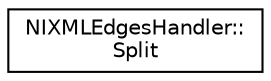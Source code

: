 digraph "Graphical Class Hierarchy"
{
  edge [fontname="Helvetica",fontsize="10",labelfontname="Helvetica",labelfontsize="10"];
  node [fontname="Helvetica",fontsize="10",shape=record];
  rankdir="LR";
  Node0 [label="NIXMLEdgesHandler::\lSplit",height=0.2,width=0.4,color="black", fillcolor="white", style="filled",URL="$d6/ddb/struct_n_i_x_m_l_edges_handler_1_1_split.html",tooltip="A structure which describes changes of lane number or speed along the road. "];
}
